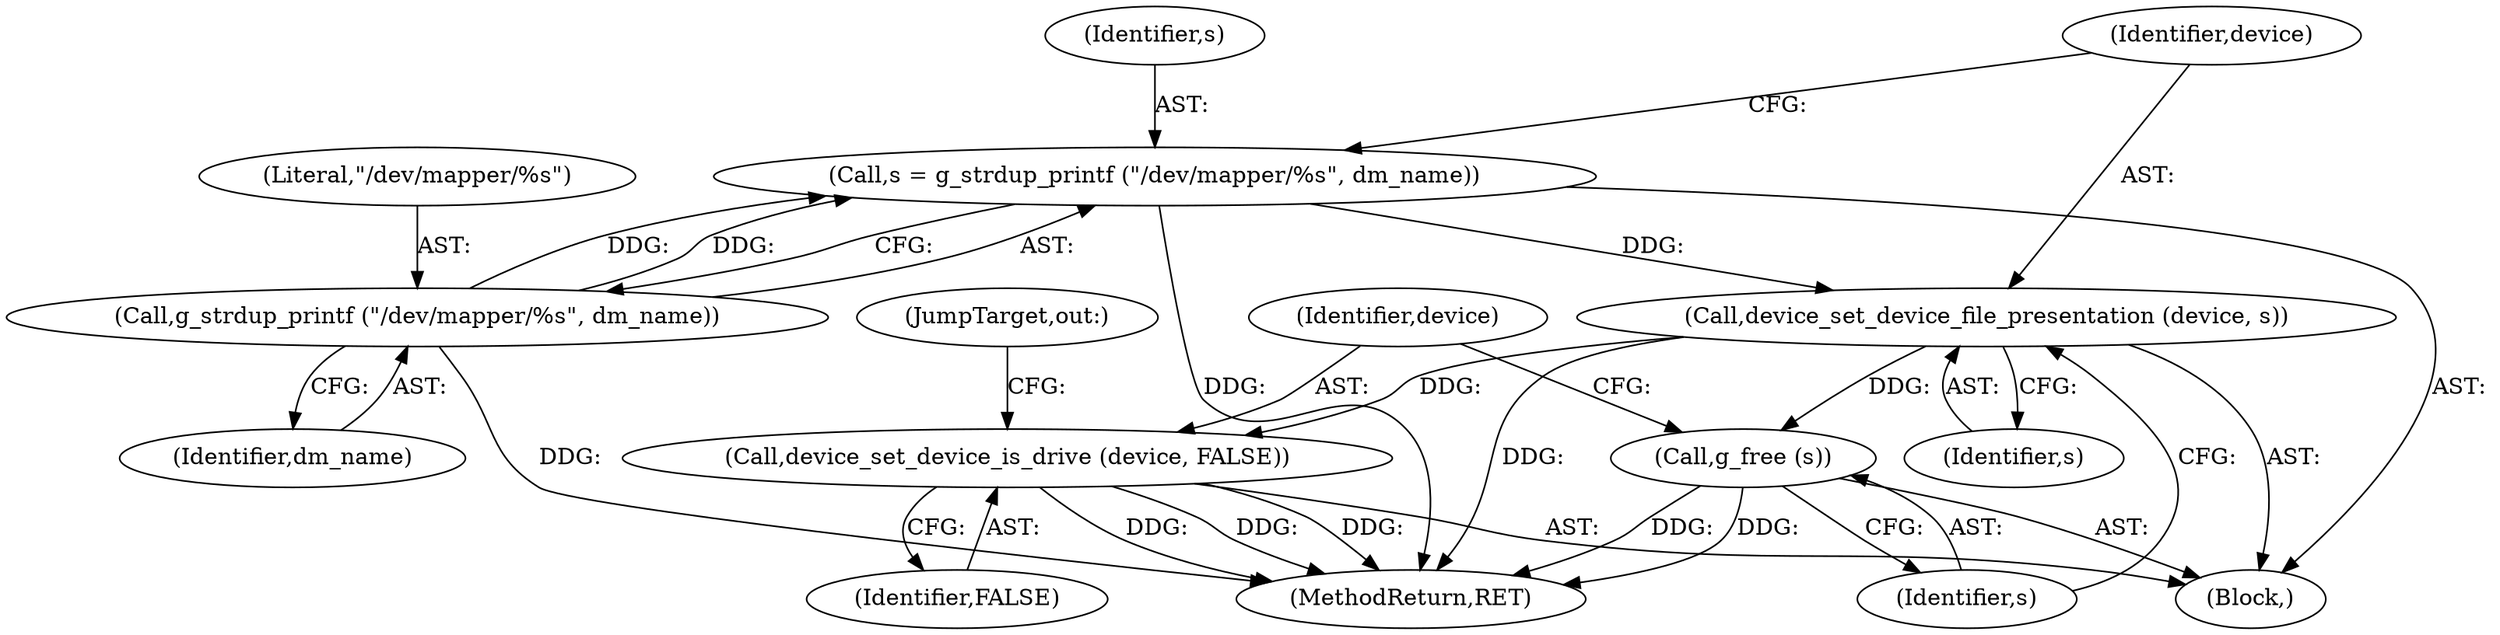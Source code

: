 digraph "0_udisks_0fcc7cb3b66f23fac53ae08647aa0007a2bd56c4@pointer" {
"1000190" [label="(Call,device_set_device_file_presentation (device, s))"];
"1000185" [label="(Call,s = g_strdup_printf (\"/dev/mapper/%s\", dm_name))"];
"1000187" [label="(Call,g_strdup_printf (\"/dev/mapper/%s\", dm_name))"];
"1000193" [label="(Call,g_free (s))"];
"1000195" [label="(Call,device_set_device_is_drive (device, FALSE))"];
"1000185" [label="(Call,s = g_strdup_printf (\"/dev/mapper/%s\", dm_name))"];
"1000187" [label="(Call,g_strdup_printf (\"/dev/mapper/%s\", dm_name))"];
"1000196" [label="(Identifier,device)"];
"1000193" [label="(Call,g_free (s))"];
"1000189" [label="(Identifier,dm_name)"];
"1000198" [label="(JumpTarget,out:)"];
"1000190" [label="(Call,device_set_device_file_presentation (device, s))"];
"1000194" [label="(Identifier,s)"];
"1000191" [label="(Identifier,device)"];
"1000203" [label="(MethodReturn,RET)"];
"1000186" [label="(Identifier,s)"];
"1000188" [label="(Literal,\"/dev/mapper/%s\")"];
"1000192" [label="(Identifier,s)"];
"1000195" [label="(Call,device_set_device_is_drive (device, FALSE))"];
"1000104" [label="(Block,)"];
"1000197" [label="(Identifier,FALSE)"];
"1000190" -> "1000104"  [label="AST: "];
"1000190" -> "1000192"  [label="CFG: "];
"1000191" -> "1000190"  [label="AST: "];
"1000192" -> "1000190"  [label="AST: "];
"1000194" -> "1000190"  [label="CFG: "];
"1000190" -> "1000203"  [label="DDG: "];
"1000185" -> "1000190"  [label="DDG: "];
"1000190" -> "1000193"  [label="DDG: "];
"1000190" -> "1000195"  [label="DDG: "];
"1000185" -> "1000104"  [label="AST: "];
"1000185" -> "1000187"  [label="CFG: "];
"1000186" -> "1000185"  [label="AST: "];
"1000187" -> "1000185"  [label="AST: "];
"1000191" -> "1000185"  [label="CFG: "];
"1000185" -> "1000203"  [label="DDG: "];
"1000187" -> "1000185"  [label="DDG: "];
"1000187" -> "1000185"  [label="DDG: "];
"1000187" -> "1000189"  [label="CFG: "];
"1000188" -> "1000187"  [label="AST: "];
"1000189" -> "1000187"  [label="AST: "];
"1000187" -> "1000203"  [label="DDG: "];
"1000193" -> "1000104"  [label="AST: "];
"1000193" -> "1000194"  [label="CFG: "];
"1000194" -> "1000193"  [label="AST: "];
"1000196" -> "1000193"  [label="CFG: "];
"1000193" -> "1000203"  [label="DDG: "];
"1000193" -> "1000203"  [label="DDG: "];
"1000195" -> "1000104"  [label="AST: "];
"1000195" -> "1000197"  [label="CFG: "];
"1000196" -> "1000195"  [label="AST: "];
"1000197" -> "1000195"  [label="AST: "];
"1000198" -> "1000195"  [label="CFG: "];
"1000195" -> "1000203"  [label="DDG: "];
"1000195" -> "1000203"  [label="DDG: "];
"1000195" -> "1000203"  [label="DDG: "];
}
